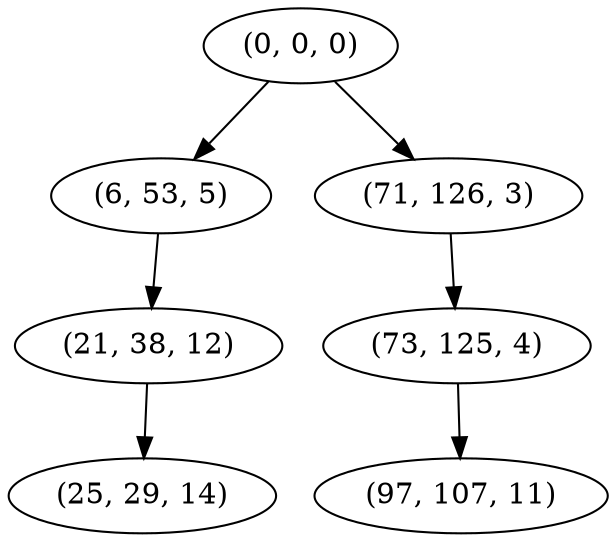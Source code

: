 digraph tree {
    "(0, 0, 0)";
    "(6, 53, 5)";
    "(21, 38, 12)";
    "(25, 29, 14)";
    "(71, 126, 3)";
    "(73, 125, 4)";
    "(97, 107, 11)";
    "(0, 0, 0)" -> "(6, 53, 5)";
    "(0, 0, 0)" -> "(71, 126, 3)";
    "(6, 53, 5)" -> "(21, 38, 12)";
    "(21, 38, 12)" -> "(25, 29, 14)";
    "(71, 126, 3)" -> "(73, 125, 4)";
    "(73, 125, 4)" -> "(97, 107, 11)";
}
